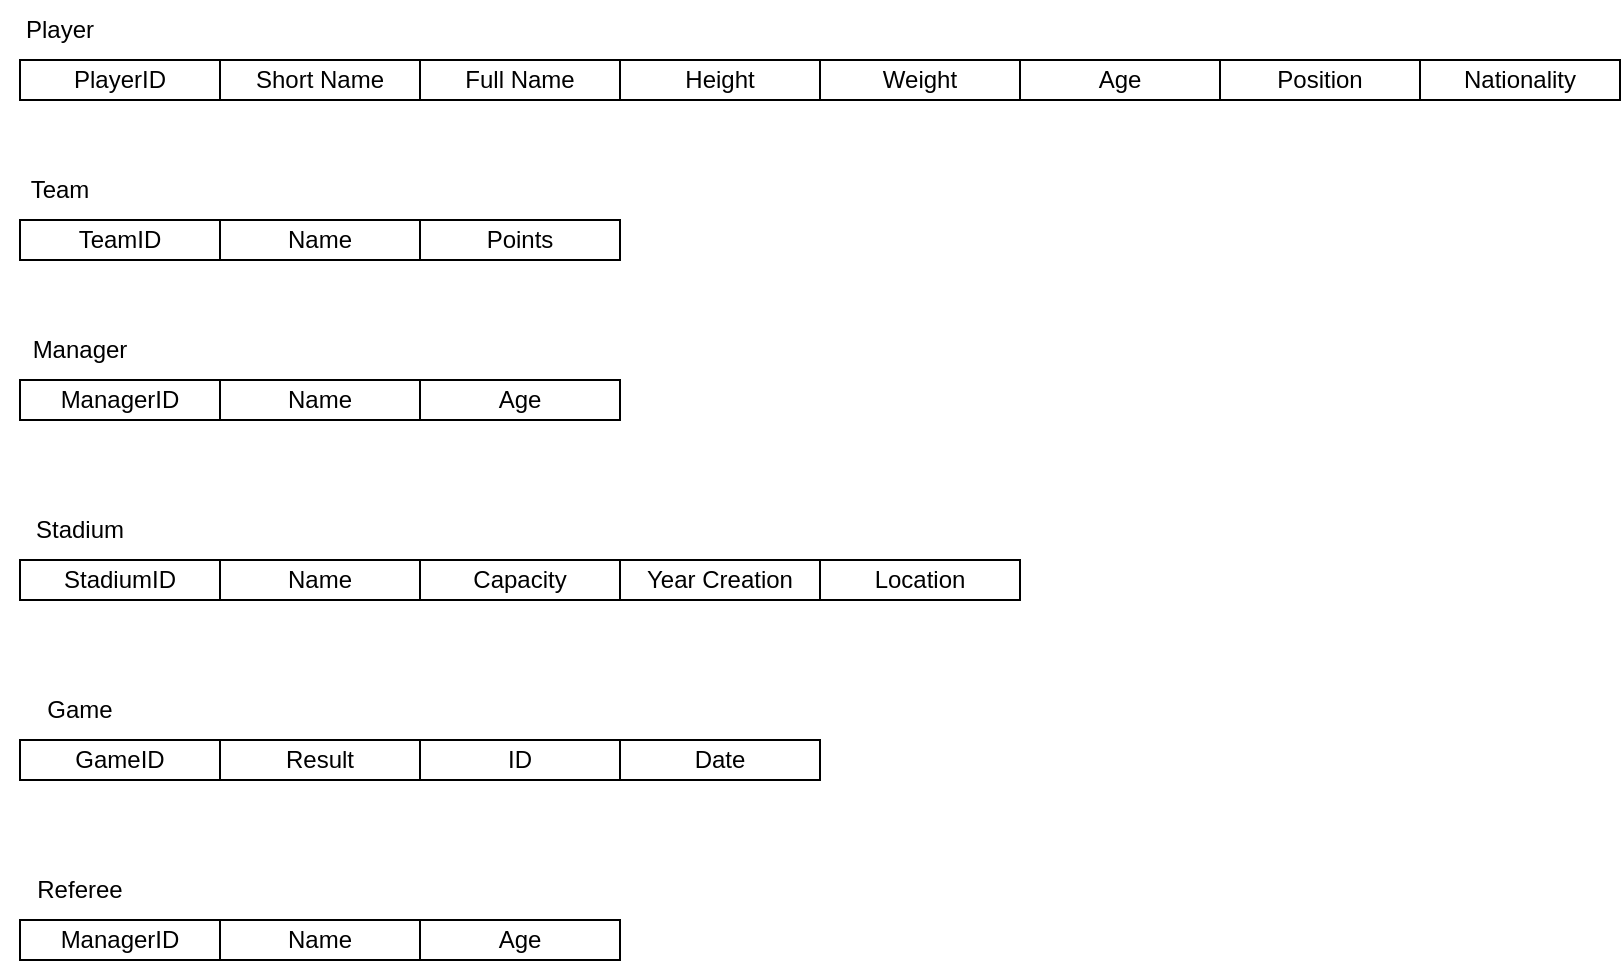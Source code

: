 <mxfile version="26.1.1">
  <diagram id="C5RBs43oDa-KdzZeNtuy" name="Page-1">
    <mxGraphModel dx="1674" dy="784" grid="1" gridSize="10" guides="1" tooltips="1" connect="1" arrows="1" fold="1" page="1" pageScale="1" pageWidth="827" pageHeight="1169" math="0" shadow="0">
      <root>
        <mxCell id="WIyWlLk6GJQsqaUBKTNV-0" />
        <mxCell id="WIyWlLk6GJQsqaUBKTNV-1" parent="WIyWlLk6GJQsqaUBKTNV-0" />
        <mxCell id="GQkD6B1lI_t8OA1kjlGG-0" value="PlayerID" style="rounded=0;whiteSpace=wrap;html=1;" vertex="1" parent="WIyWlLk6GJQsqaUBKTNV-1">
          <mxGeometry x="60" y="90" width="100" height="20" as="geometry" />
        </mxCell>
        <mxCell id="GQkD6B1lI_t8OA1kjlGG-1" value="Short Name" style="rounded=0;whiteSpace=wrap;html=1;" vertex="1" parent="WIyWlLk6GJQsqaUBKTNV-1">
          <mxGeometry x="160" y="90" width="100" height="20" as="geometry" />
        </mxCell>
        <mxCell id="GQkD6B1lI_t8OA1kjlGG-2" value="Full Name" style="rounded=0;whiteSpace=wrap;html=1;" vertex="1" parent="WIyWlLk6GJQsqaUBKTNV-1">
          <mxGeometry x="260" y="90" width="100" height="20" as="geometry" />
        </mxCell>
        <mxCell id="GQkD6B1lI_t8OA1kjlGG-3" value="Height" style="rounded=0;whiteSpace=wrap;html=1;" vertex="1" parent="WIyWlLk6GJQsqaUBKTNV-1">
          <mxGeometry x="360" y="90" width="100" height="20" as="geometry" />
        </mxCell>
        <mxCell id="GQkD6B1lI_t8OA1kjlGG-4" value="Weight" style="rounded=0;whiteSpace=wrap;html=1;" vertex="1" parent="WIyWlLk6GJQsqaUBKTNV-1">
          <mxGeometry x="460" y="90" width="100" height="20" as="geometry" />
        </mxCell>
        <mxCell id="GQkD6B1lI_t8OA1kjlGG-5" value="Age" style="rounded=0;whiteSpace=wrap;html=1;" vertex="1" parent="WIyWlLk6GJQsqaUBKTNV-1">
          <mxGeometry x="560" y="90" width="100" height="20" as="geometry" />
        </mxCell>
        <mxCell id="GQkD6B1lI_t8OA1kjlGG-6" value="Position" style="rounded=0;whiteSpace=wrap;html=1;" vertex="1" parent="WIyWlLk6GJQsqaUBKTNV-1">
          <mxGeometry x="660" y="90" width="100" height="20" as="geometry" />
        </mxCell>
        <mxCell id="GQkD6B1lI_t8OA1kjlGG-7" value="Nationality" style="rounded=0;whiteSpace=wrap;html=1;" vertex="1" parent="WIyWlLk6GJQsqaUBKTNV-1">
          <mxGeometry x="760" y="90" width="100" height="20" as="geometry" />
        </mxCell>
        <mxCell id="GQkD6B1lI_t8OA1kjlGG-10" value="Player" style="text;html=1;align=center;verticalAlign=middle;whiteSpace=wrap;rounded=0;" vertex="1" parent="WIyWlLk6GJQsqaUBKTNV-1">
          <mxGeometry x="50" y="60" width="60" height="30" as="geometry" />
        </mxCell>
        <mxCell id="GQkD6B1lI_t8OA1kjlGG-11" value="TeamID" style="rounded=0;whiteSpace=wrap;html=1;" vertex="1" parent="WIyWlLk6GJQsqaUBKTNV-1">
          <mxGeometry x="60" y="170" width="100" height="20" as="geometry" />
        </mxCell>
        <mxCell id="GQkD6B1lI_t8OA1kjlGG-12" value="Name" style="rounded=0;whiteSpace=wrap;html=1;" vertex="1" parent="WIyWlLk6GJQsqaUBKTNV-1">
          <mxGeometry x="160" y="170" width="100" height="20" as="geometry" />
        </mxCell>
        <mxCell id="GQkD6B1lI_t8OA1kjlGG-13" value="Points" style="rounded=0;whiteSpace=wrap;html=1;" vertex="1" parent="WIyWlLk6GJQsqaUBKTNV-1">
          <mxGeometry x="260" y="170" width="100" height="20" as="geometry" />
        </mxCell>
        <mxCell id="GQkD6B1lI_t8OA1kjlGG-14" value="Team" style="text;html=1;align=center;verticalAlign=middle;whiteSpace=wrap;rounded=0;" vertex="1" parent="WIyWlLk6GJQsqaUBKTNV-1">
          <mxGeometry x="50" y="140" width="60" height="30" as="geometry" />
        </mxCell>
        <mxCell id="GQkD6B1lI_t8OA1kjlGG-15" value="ManagerID" style="rounded=0;whiteSpace=wrap;html=1;" vertex="1" parent="WIyWlLk6GJQsqaUBKTNV-1">
          <mxGeometry x="60" y="250" width="100" height="20" as="geometry" />
        </mxCell>
        <mxCell id="GQkD6B1lI_t8OA1kjlGG-16" value="Name" style="rounded=0;whiteSpace=wrap;html=1;" vertex="1" parent="WIyWlLk6GJQsqaUBKTNV-1">
          <mxGeometry x="160" y="250" width="100" height="20" as="geometry" />
        </mxCell>
        <mxCell id="GQkD6B1lI_t8OA1kjlGG-17" value="Age" style="rounded=0;whiteSpace=wrap;html=1;" vertex="1" parent="WIyWlLk6GJQsqaUBKTNV-1">
          <mxGeometry x="260" y="250" width="100" height="20" as="geometry" />
        </mxCell>
        <mxCell id="GQkD6B1lI_t8OA1kjlGG-18" value="Manager" style="text;html=1;align=center;verticalAlign=middle;whiteSpace=wrap;rounded=0;" vertex="1" parent="WIyWlLk6GJQsqaUBKTNV-1">
          <mxGeometry x="60" y="220" width="60" height="30" as="geometry" />
        </mxCell>
        <mxCell id="GQkD6B1lI_t8OA1kjlGG-19" value="StadiumID" style="rounded=0;whiteSpace=wrap;html=1;" vertex="1" parent="WIyWlLk6GJQsqaUBKTNV-1">
          <mxGeometry x="60" y="340" width="100" height="20" as="geometry" />
        </mxCell>
        <mxCell id="GQkD6B1lI_t8OA1kjlGG-20" value="Name" style="rounded=0;whiteSpace=wrap;html=1;" vertex="1" parent="WIyWlLk6GJQsqaUBKTNV-1">
          <mxGeometry x="160" y="340" width="100" height="20" as="geometry" />
        </mxCell>
        <mxCell id="GQkD6B1lI_t8OA1kjlGG-21" value="Capacity" style="rounded=0;whiteSpace=wrap;html=1;" vertex="1" parent="WIyWlLk6GJQsqaUBKTNV-1">
          <mxGeometry x="260" y="340" width="100" height="20" as="geometry" />
        </mxCell>
        <mxCell id="GQkD6B1lI_t8OA1kjlGG-22" value="Year Creation" style="rounded=0;whiteSpace=wrap;html=1;" vertex="1" parent="WIyWlLk6GJQsqaUBKTNV-1">
          <mxGeometry x="360" y="340" width="100" height="20" as="geometry" />
        </mxCell>
        <mxCell id="GQkD6B1lI_t8OA1kjlGG-23" value="Location" style="rounded=0;whiteSpace=wrap;html=1;" vertex="1" parent="WIyWlLk6GJQsqaUBKTNV-1">
          <mxGeometry x="460" y="340" width="100" height="20" as="geometry" />
        </mxCell>
        <mxCell id="GQkD6B1lI_t8OA1kjlGG-24" value="Stadium" style="text;html=1;align=center;verticalAlign=middle;whiteSpace=wrap;rounded=0;" vertex="1" parent="WIyWlLk6GJQsqaUBKTNV-1">
          <mxGeometry x="60" y="310" width="60" height="30" as="geometry" />
        </mxCell>
        <mxCell id="GQkD6B1lI_t8OA1kjlGG-25" value="GameID" style="rounded=0;whiteSpace=wrap;html=1;" vertex="1" parent="WIyWlLk6GJQsqaUBKTNV-1">
          <mxGeometry x="60" y="430" width="100" height="20" as="geometry" />
        </mxCell>
        <mxCell id="GQkD6B1lI_t8OA1kjlGG-26" value="Result" style="rounded=0;whiteSpace=wrap;html=1;" vertex="1" parent="WIyWlLk6GJQsqaUBKTNV-1">
          <mxGeometry x="160" y="430" width="100" height="20" as="geometry" />
        </mxCell>
        <mxCell id="GQkD6B1lI_t8OA1kjlGG-27" value="ID" style="rounded=0;whiteSpace=wrap;html=1;" vertex="1" parent="WIyWlLk6GJQsqaUBKTNV-1">
          <mxGeometry x="260" y="430" width="100" height="20" as="geometry" />
        </mxCell>
        <mxCell id="GQkD6B1lI_t8OA1kjlGG-28" value="Date" style="rounded=0;whiteSpace=wrap;html=1;" vertex="1" parent="WIyWlLk6GJQsqaUBKTNV-1">
          <mxGeometry x="360" y="430" width="100" height="20" as="geometry" />
        </mxCell>
        <mxCell id="GQkD6B1lI_t8OA1kjlGG-29" value="Game" style="text;html=1;align=center;verticalAlign=middle;whiteSpace=wrap;rounded=0;" vertex="1" parent="WIyWlLk6GJQsqaUBKTNV-1">
          <mxGeometry x="60" y="400" width="60" height="30" as="geometry" />
        </mxCell>
        <mxCell id="GQkD6B1lI_t8OA1kjlGG-30" value="ManagerID" style="rounded=0;whiteSpace=wrap;html=1;" vertex="1" parent="WIyWlLk6GJQsqaUBKTNV-1">
          <mxGeometry x="60" y="520" width="100" height="20" as="geometry" />
        </mxCell>
        <mxCell id="GQkD6B1lI_t8OA1kjlGG-31" value="Name" style="rounded=0;whiteSpace=wrap;html=1;" vertex="1" parent="WIyWlLk6GJQsqaUBKTNV-1">
          <mxGeometry x="160" y="520" width="100" height="20" as="geometry" />
        </mxCell>
        <mxCell id="GQkD6B1lI_t8OA1kjlGG-32" value="Age" style="rounded=0;whiteSpace=wrap;html=1;" vertex="1" parent="WIyWlLk6GJQsqaUBKTNV-1">
          <mxGeometry x="260" y="520" width="100" height="20" as="geometry" />
        </mxCell>
        <mxCell id="GQkD6B1lI_t8OA1kjlGG-33" value="Referee" style="text;html=1;align=center;verticalAlign=middle;whiteSpace=wrap;rounded=0;" vertex="1" parent="WIyWlLk6GJQsqaUBKTNV-1">
          <mxGeometry x="60" y="490" width="60" height="30" as="geometry" />
        </mxCell>
      </root>
    </mxGraphModel>
  </diagram>
</mxfile>
